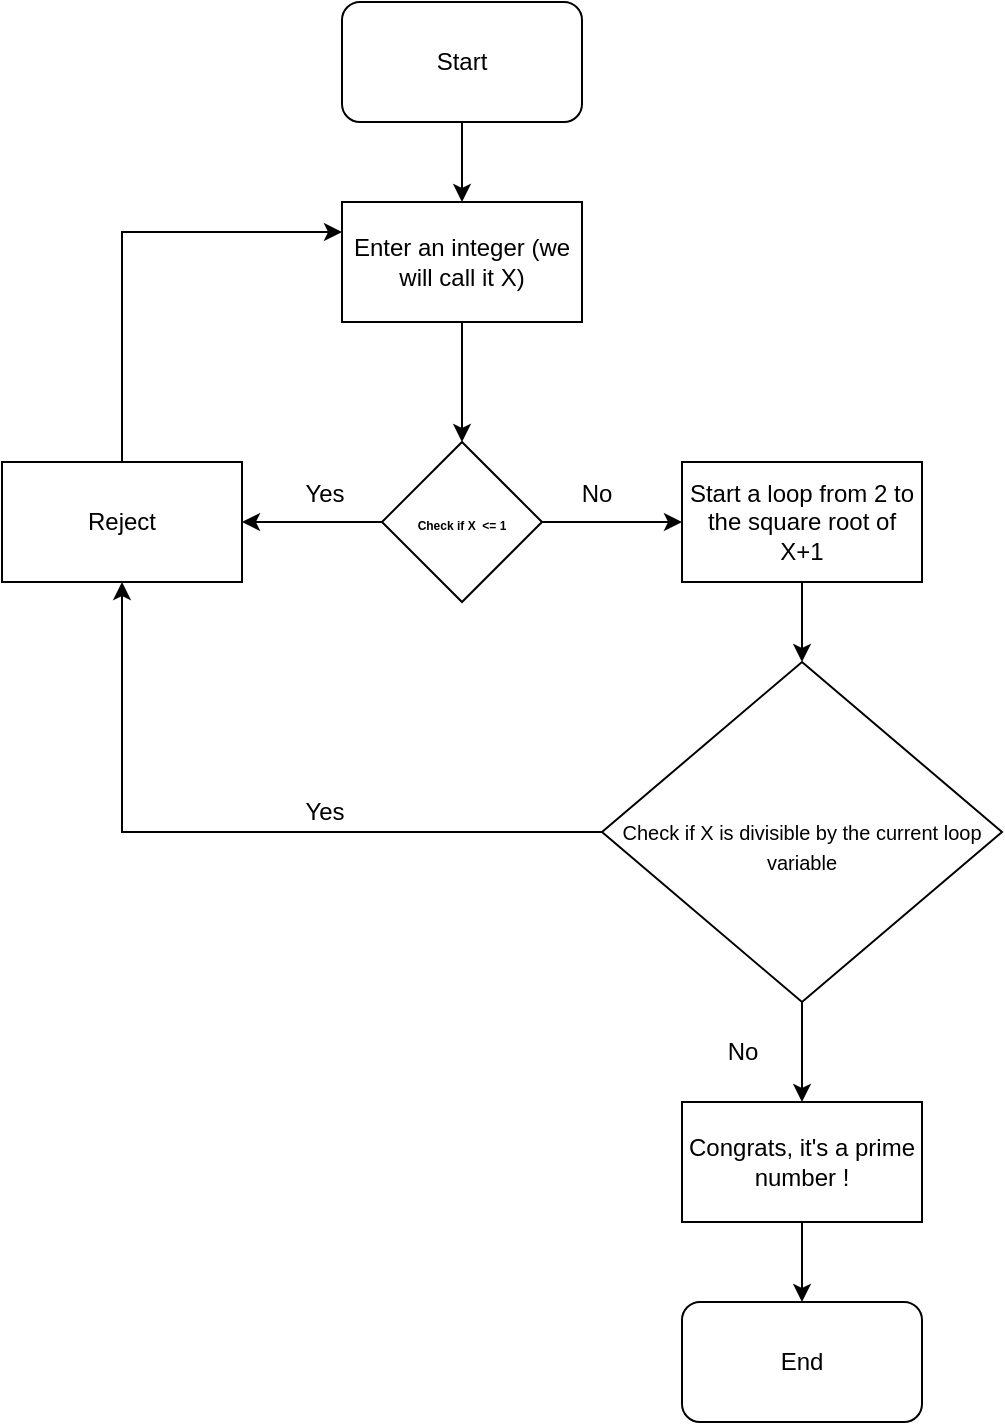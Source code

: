 <mxfile version="20.8.5" type="device"><diagram id="C5RBs43oDa-KdzZeNtuy" name="Page-1"><mxGraphModel dx="1122" dy="648" grid="1" gridSize="10" guides="1" tooltips="1" connect="1" arrows="1" fold="1" page="1" pageScale="1" pageWidth="827" pageHeight="1169" math="0" shadow="0"><root><mxCell id="WIyWlLk6GJQsqaUBKTNV-0"/><mxCell id="WIyWlLk6GJQsqaUBKTNV-1" parent="WIyWlLk6GJQsqaUBKTNV-0"/><mxCell id="IL5Fnwyh2svkyu4hgZ0p-6" value="" style="edgeStyle=orthogonalEdgeStyle;rounded=0;orthogonalLoop=1;jettySize=auto;html=1;" edge="1" parent="WIyWlLk6GJQsqaUBKTNV-1" source="IL5Fnwyh2svkyu4hgZ0p-0" target="IL5Fnwyh2svkyu4hgZ0p-5"><mxGeometry relative="1" as="geometry"/></mxCell><mxCell id="IL5Fnwyh2svkyu4hgZ0p-0" value="Start" style="rounded=1;whiteSpace=wrap;html=1;" vertex="1" parent="WIyWlLk6GJQsqaUBKTNV-1"><mxGeometry x="320" y="50" width="120" height="60" as="geometry"/></mxCell><mxCell id="IL5Fnwyh2svkyu4hgZ0p-8" value="" style="edgeStyle=orthogonalEdgeStyle;rounded=0;orthogonalLoop=1;jettySize=auto;html=1;" edge="1" parent="WIyWlLk6GJQsqaUBKTNV-1" source="IL5Fnwyh2svkyu4hgZ0p-5" target="IL5Fnwyh2svkyu4hgZ0p-7"><mxGeometry relative="1" as="geometry"/></mxCell><mxCell id="IL5Fnwyh2svkyu4hgZ0p-5" value="Enter an integer (we will call it X)" style="rounded=0;whiteSpace=wrap;html=1;" vertex="1" parent="WIyWlLk6GJQsqaUBKTNV-1"><mxGeometry x="320" y="150" width="120" height="60" as="geometry"/></mxCell><mxCell id="IL5Fnwyh2svkyu4hgZ0p-10" value="" style="edgeStyle=orthogonalEdgeStyle;rounded=0;orthogonalLoop=1;jettySize=auto;html=1;" edge="1" parent="WIyWlLk6GJQsqaUBKTNV-1" source="IL5Fnwyh2svkyu4hgZ0p-7" target="IL5Fnwyh2svkyu4hgZ0p-9"><mxGeometry relative="1" as="geometry"/></mxCell><mxCell id="IL5Fnwyh2svkyu4hgZ0p-17" value="" style="edgeStyle=orthogonalEdgeStyle;rounded=0;orthogonalLoop=1;jettySize=auto;html=1;" edge="1" parent="WIyWlLk6GJQsqaUBKTNV-1" source="IL5Fnwyh2svkyu4hgZ0p-7" target="IL5Fnwyh2svkyu4hgZ0p-13"><mxGeometry relative="1" as="geometry"/></mxCell><mxCell id="IL5Fnwyh2svkyu4hgZ0p-7" value="&lt;font style=&quot;font-size: 6px;&quot;&gt;&lt;b&gt;Check if X &amp;nbsp;&amp;lt;= 1&lt;/b&gt;&lt;/font&gt;" style="rhombus;whiteSpace=wrap;html=1;" vertex="1" parent="WIyWlLk6GJQsqaUBKTNV-1"><mxGeometry x="340" y="270" width="80" height="80" as="geometry"/></mxCell><mxCell id="IL5Fnwyh2svkyu4hgZ0p-19" style="edgeStyle=orthogonalEdgeStyle;rounded=0;orthogonalLoop=1;jettySize=auto;html=1;exitX=0.5;exitY=0;exitDx=0;exitDy=0;entryX=0;entryY=0.25;entryDx=0;entryDy=0;fontSize=11;" edge="1" parent="WIyWlLk6GJQsqaUBKTNV-1" source="IL5Fnwyh2svkyu4hgZ0p-9" target="IL5Fnwyh2svkyu4hgZ0p-5"><mxGeometry relative="1" as="geometry"/></mxCell><mxCell id="IL5Fnwyh2svkyu4hgZ0p-9" value="Reject" style="rounded=0;whiteSpace=wrap;html=1;" vertex="1" parent="WIyWlLk6GJQsqaUBKTNV-1"><mxGeometry x="150" y="280" width="120" height="60" as="geometry"/></mxCell><mxCell id="IL5Fnwyh2svkyu4hgZ0p-12" value="Yes" style="text;html=1;align=center;verticalAlign=middle;resizable=0;points=[];autosize=1;strokeColor=none;fillColor=none;" vertex="1" parent="WIyWlLk6GJQsqaUBKTNV-1"><mxGeometry x="291" y="281" width="40" height="30" as="geometry"/></mxCell><mxCell id="IL5Fnwyh2svkyu4hgZ0p-22" value="" style="edgeStyle=orthogonalEdgeStyle;rounded=0;orthogonalLoop=1;jettySize=auto;html=1;fontSize=6;" edge="1" parent="WIyWlLk6GJQsqaUBKTNV-1" source="IL5Fnwyh2svkyu4hgZ0p-13" target="IL5Fnwyh2svkyu4hgZ0p-21"><mxGeometry relative="1" as="geometry"/></mxCell><mxCell id="IL5Fnwyh2svkyu4hgZ0p-13" value="Start a loop from 2 to the square root of X+1" style="rounded=0;whiteSpace=wrap;html=1;" vertex="1" parent="WIyWlLk6GJQsqaUBKTNV-1"><mxGeometry x="490" y="280" width="120" height="60" as="geometry"/></mxCell><mxCell id="IL5Fnwyh2svkyu4hgZ0p-18" value="No" style="text;html=1;align=center;verticalAlign=middle;resizable=0;points=[];autosize=1;strokeColor=none;fillColor=none;" vertex="1" parent="WIyWlLk6GJQsqaUBKTNV-1"><mxGeometry x="427" y="281" width="40" height="30" as="geometry"/></mxCell><mxCell id="IL5Fnwyh2svkyu4hgZ0p-23" style="edgeStyle=orthogonalEdgeStyle;rounded=0;orthogonalLoop=1;jettySize=auto;html=1;entryX=0.5;entryY=1;entryDx=0;entryDy=0;fontSize=10;" edge="1" parent="WIyWlLk6GJQsqaUBKTNV-1" source="IL5Fnwyh2svkyu4hgZ0p-21" target="IL5Fnwyh2svkyu4hgZ0p-9"><mxGeometry relative="1" as="geometry"/></mxCell><mxCell id="IL5Fnwyh2svkyu4hgZ0p-26" value="" style="edgeStyle=orthogonalEdgeStyle;rounded=0;orthogonalLoop=1;jettySize=auto;html=1;fontSize=10;" edge="1" parent="WIyWlLk6GJQsqaUBKTNV-1" source="IL5Fnwyh2svkyu4hgZ0p-21" target="IL5Fnwyh2svkyu4hgZ0p-25"><mxGeometry relative="1" as="geometry"/></mxCell><mxCell id="IL5Fnwyh2svkyu4hgZ0p-21" value="&lt;font style=&quot;font-size: 10px;&quot;&gt;&lt;br&gt;Check if X is divisible by the current loop variable&lt;/font&gt;" style="rhombus;whiteSpace=wrap;html=1;" vertex="1" parent="WIyWlLk6GJQsqaUBKTNV-1"><mxGeometry x="450" y="380" width="200" height="170" as="geometry"/></mxCell><mxCell id="IL5Fnwyh2svkyu4hgZ0p-24" value="Yes" style="text;html=1;align=center;verticalAlign=middle;resizable=0;points=[];autosize=1;strokeColor=none;fillColor=none;" vertex="1" parent="WIyWlLk6GJQsqaUBKTNV-1"><mxGeometry x="291" y="440" width="40" height="30" as="geometry"/></mxCell><mxCell id="IL5Fnwyh2svkyu4hgZ0p-30" value="" style="edgeStyle=orthogonalEdgeStyle;rounded=0;orthogonalLoop=1;jettySize=auto;html=1;fontSize=10;" edge="1" parent="WIyWlLk6GJQsqaUBKTNV-1" source="IL5Fnwyh2svkyu4hgZ0p-25" target="IL5Fnwyh2svkyu4hgZ0p-29"><mxGeometry relative="1" as="geometry"/></mxCell><mxCell id="IL5Fnwyh2svkyu4hgZ0p-25" value="Congrats, it's a prime number !" style="rounded=0;whiteSpace=wrap;html=1;" vertex="1" parent="WIyWlLk6GJQsqaUBKTNV-1"><mxGeometry x="490" y="600" width="120" height="60" as="geometry"/></mxCell><mxCell id="IL5Fnwyh2svkyu4hgZ0p-28" value="No" style="text;html=1;align=center;verticalAlign=middle;resizable=0;points=[];autosize=1;strokeColor=none;fillColor=none;" vertex="1" parent="WIyWlLk6GJQsqaUBKTNV-1"><mxGeometry x="500" y="560" width="40" height="30" as="geometry"/></mxCell><mxCell id="IL5Fnwyh2svkyu4hgZ0p-29" value="End" style="rounded=1;whiteSpace=wrap;html=1;" vertex="1" parent="WIyWlLk6GJQsqaUBKTNV-1"><mxGeometry x="490" y="700" width="120" height="60" as="geometry"/></mxCell></root></mxGraphModel></diagram></mxfile>